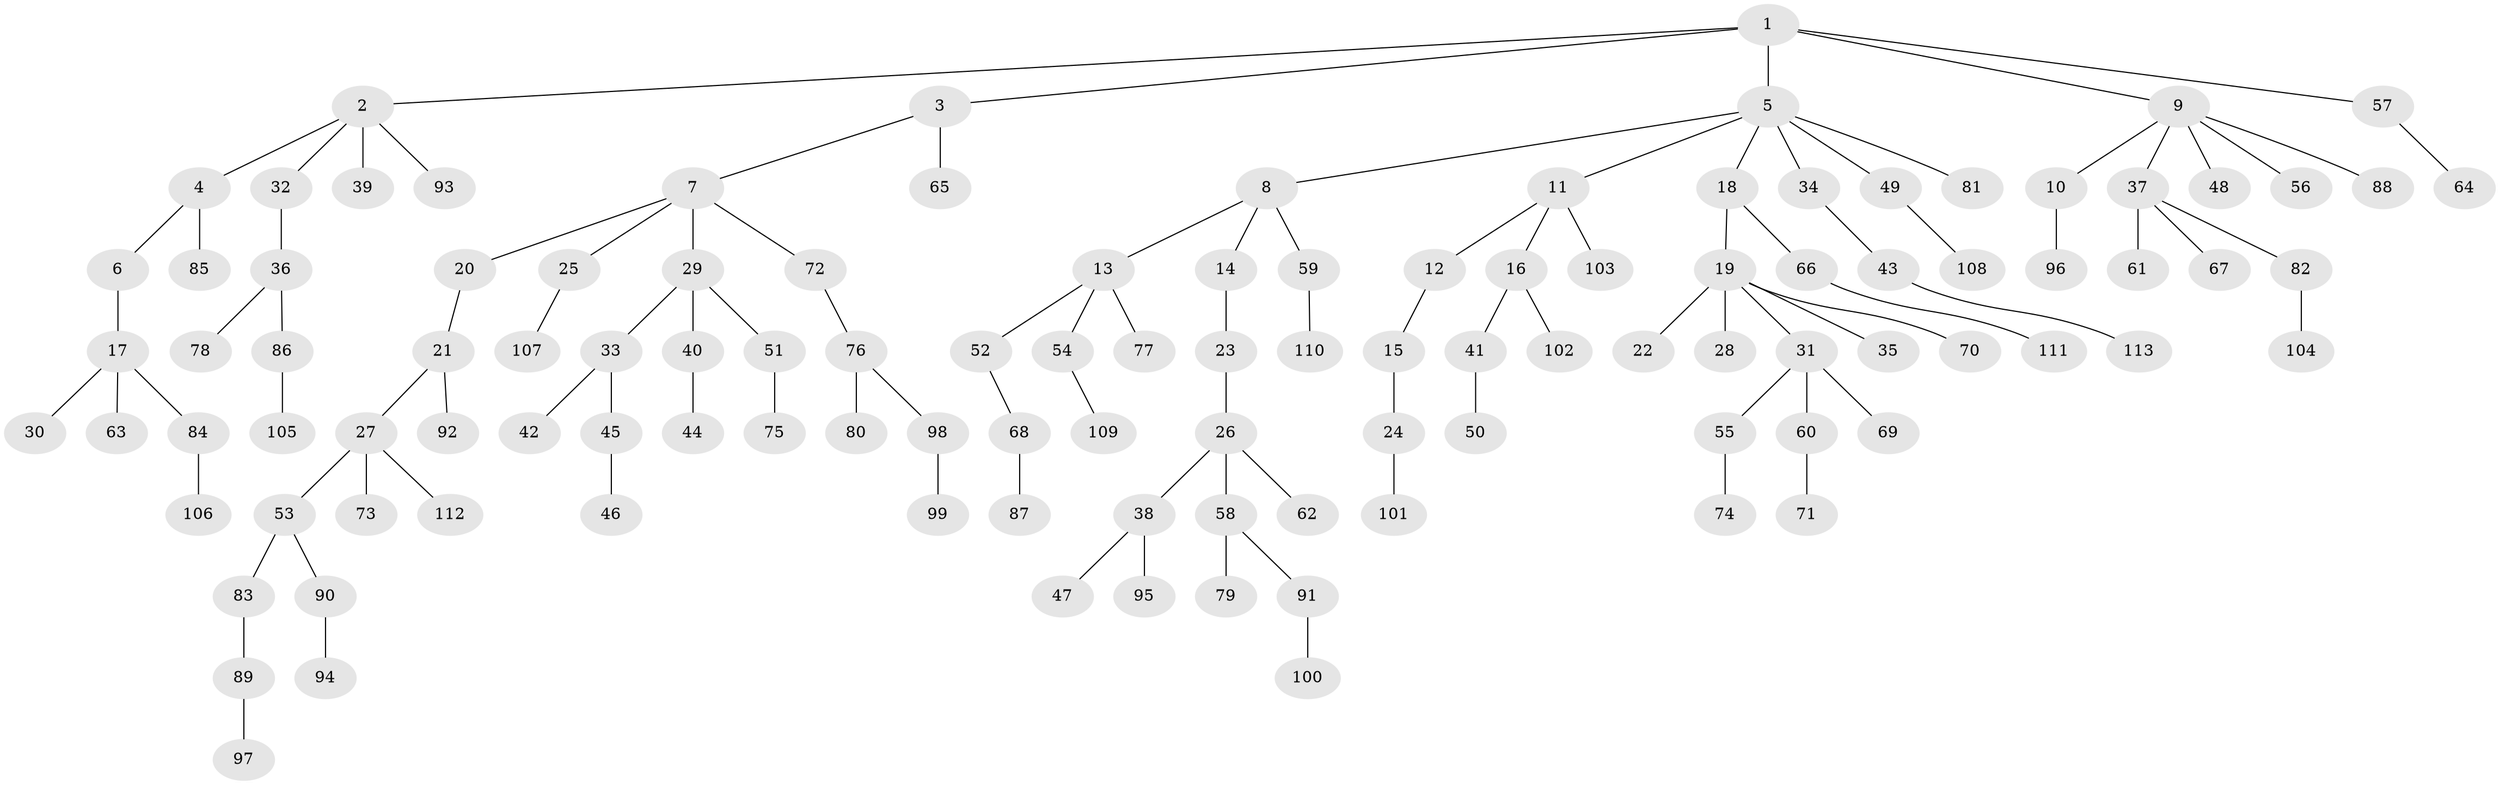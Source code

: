 // coarse degree distribution, {8: 0.02564102564102564, 2: 0.23076923076923078, 3: 0.05128205128205128, 9: 0.01282051282051282, 5: 0.0641025641025641, 6: 0.01282051282051282, 4: 0.01282051282051282, 1: 0.5897435897435898}
// Generated by graph-tools (version 1.1) at 2025/52/02/27/25 19:52:13]
// undirected, 113 vertices, 112 edges
graph export_dot {
graph [start="1"]
  node [color=gray90,style=filled];
  1;
  2;
  3;
  4;
  5;
  6;
  7;
  8;
  9;
  10;
  11;
  12;
  13;
  14;
  15;
  16;
  17;
  18;
  19;
  20;
  21;
  22;
  23;
  24;
  25;
  26;
  27;
  28;
  29;
  30;
  31;
  32;
  33;
  34;
  35;
  36;
  37;
  38;
  39;
  40;
  41;
  42;
  43;
  44;
  45;
  46;
  47;
  48;
  49;
  50;
  51;
  52;
  53;
  54;
  55;
  56;
  57;
  58;
  59;
  60;
  61;
  62;
  63;
  64;
  65;
  66;
  67;
  68;
  69;
  70;
  71;
  72;
  73;
  74;
  75;
  76;
  77;
  78;
  79;
  80;
  81;
  82;
  83;
  84;
  85;
  86;
  87;
  88;
  89;
  90;
  91;
  92;
  93;
  94;
  95;
  96;
  97;
  98;
  99;
  100;
  101;
  102;
  103;
  104;
  105;
  106;
  107;
  108;
  109;
  110;
  111;
  112;
  113;
  1 -- 2;
  1 -- 3;
  1 -- 5;
  1 -- 9;
  1 -- 57;
  2 -- 4;
  2 -- 32;
  2 -- 39;
  2 -- 93;
  3 -- 7;
  3 -- 65;
  4 -- 6;
  4 -- 85;
  5 -- 8;
  5 -- 11;
  5 -- 18;
  5 -- 34;
  5 -- 49;
  5 -- 81;
  6 -- 17;
  7 -- 20;
  7 -- 25;
  7 -- 29;
  7 -- 72;
  8 -- 13;
  8 -- 14;
  8 -- 59;
  9 -- 10;
  9 -- 37;
  9 -- 48;
  9 -- 56;
  9 -- 88;
  10 -- 96;
  11 -- 12;
  11 -- 16;
  11 -- 103;
  12 -- 15;
  13 -- 52;
  13 -- 54;
  13 -- 77;
  14 -- 23;
  15 -- 24;
  16 -- 41;
  16 -- 102;
  17 -- 30;
  17 -- 63;
  17 -- 84;
  18 -- 19;
  18 -- 66;
  19 -- 22;
  19 -- 28;
  19 -- 31;
  19 -- 35;
  19 -- 70;
  20 -- 21;
  21 -- 27;
  21 -- 92;
  23 -- 26;
  24 -- 101;
  25 -- 107;
  26 -- 38;
  26 -- 58;
  26 -- 62;
  27 -- 53;
  27 -- 73;
  27 -- 112;
  29 -- 33;
  29 -- 40;
  29 -- 51;
  31 -- 55;
  31 -- 60;
  31 -- 69;
  32 -- 36;
  33 -- 42;
  33 -- 45;
  34 -- 43;
  36 -- 78;
  36 -- 86;
  37 -- 61;
  37 -- 67;
  37 -- 82;
  38 -- 47;
  38 -- 95;
  40 -- 44;
  41 -- 50;
  43 -- 113;
  45 -- 46;
  49 -- 108;
  51 -- 75;
  52 -- 68;
  53 -- 83;
  53 -- 90;
  54 -- 109;
  55 -- 74;
  57 -- 64;
  58 -- 79;
  58 -- 91;
  59 -- 110;
  60 -- 71;
  66 -- 111;
  68 -- 87;
  72 -- 76;
  76 -- 80;
  76 -- 98;
  82 -- 104;
  83 -- 89;
  84 -- 106;
  86 -- 105;
  89 -- 97;
  90 -- 94;
  91 -- 100;
  98 -- 99;
}
